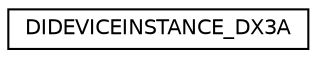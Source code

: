 digraph "Graphical Class Hierarchy"
{
 // LATEX_PDF_SIZE
  edge [fontname="Helvetica",fontsize="10",labelfontname="Helvetica",labelfontsize="10"];
  node [fontname="Helvetica",fontsize="10",shape=record];
  rankdir="LR";
  Node0 [label="DIDEVICEINSTANCE_DX3A",height=0.2,width=0.4,color="black", fillcolor="white", style="filled",URL="$structDIDEVICEINSTANCE__DX3A.html",tooltip=" "];
}
